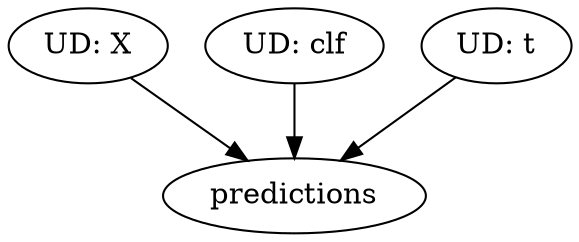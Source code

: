 // Dependency Graph
digraph {
	X [label=X]
	predictions [label=predictions]
	clf [label=clf]
	t [label=t]
	X [label="UD: X"]
	clf [label="UD: clf"]
	t [label="UD: t"]
	clf -> predictions
	X -> predictions
	t -> predictions
}
